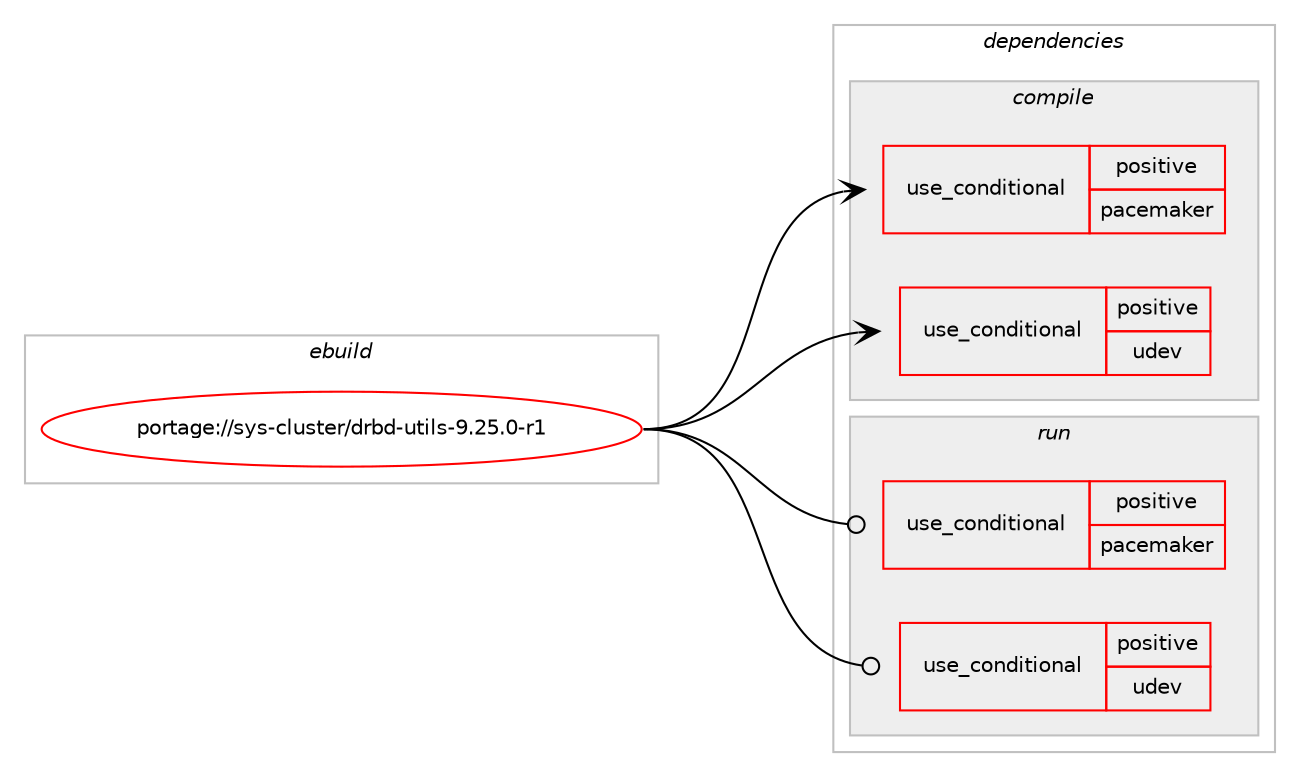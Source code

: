 digraph prolog {

# *************
# Graph options
# *************

newrank=true;
concentrate=true;
compound=true;
graph [rankdir=LR,fontname=Helvetica,fontsize=10,ranksep=1.5];#, ranksep=2.5, nodesep=0.2];
edge  [arrowhead=vee];
node  [fontname=Helvetica,fontsize=10];

# **********
# The ebuild
# **********

subgraph cluster_leftcol {
color=gray;
rank=same;
label=<<i>ebuild</i>>;
id [label="portage://sys-cluster/drbd-utils-9.25.0-r1", color=red, width=4, href="../sys-cluster/drbd-utils-9.25.0-r1.svg"];
}

# ****************
# The dependencies
# ****************

subgraph cluster_midcol {
color=gray;
label=<<i>dependencies</i>>;
subgraph cluster_compile {
fillcolor="#eeeeee";
style=filled;
label=<<i>compile</i>>;
subgraph cond5715 {
dependency7908 [label=<<TABLE BORDER="0" CELLBORDER="1" CELLSPACING="0" CELLPADDING="4"><TR><TD ROWSPAN="3" CELLPADDING="10">use_conditional</TD></TR><TR><TD>positive</TD></TR><TR><TD>pacemaker</TD></TR></TABLE>>, shape=none, color=red];
# *** BEGIN UNKNOWN DEPENDENCY TYPE (TODO) ***
# dependency7908 -> package_dependency(portage://sys-cluster/drbd-utils-9.25.0-r1,install,no,sys-cluster,pacemaker,none,[,,],[],[])
# *** END UNKNOWN DEPENDENCY TYPE (TODO) ***

}
id:e -> dependency7908:w [weight=20,style="solid",arrowhead="vee"];
subgraph cond5716 {
dependency7909 [label=<<TABLE BORDER="0" CELLBORDER="1" CELLSPACING="0" CELLPADDING="4"><TR><TD ROWSPAN="3" CELLPADDING="10">use_conditional</TD></TR><TR><TD>positive</TD></TR><TR><TD>udev</TD></TR></TABLE>>, shape=none, color=red];
# *** BEGIN UNKNOWN DEPENDENCY TYPE (TODO) ***
# dependency7909 -> package_dependency(portage://sys-cluster/drbd-utils-9.25.0-r1,install,no,virtual,udev,none,[,,],[],[])
# *** END UNKNOWN DEPENDENCY TYPE (TODO) ***

}
id:e -> dependency7909:w [weight=20,style="solid",arrowhead="vee"];
}
subgraph cluster_compileandrun {
fillcolor="#eeeeee";
style=filled;
label=<<i>compile and run</i>>;
}
subgraph cluster_run {
fillcolor="#eeeeee";
style=filled;
label=<<i>run</i>>;
subgraph cond5717 {
dependency7910 [label=<<TABLE BORDER="0" CELLBORDER="1" CELLSPACING="0" CELLPADDING="4"><TR><TD ROWSPAN="3" CELLPADDING="10">use_conditional</TD></TR><TR><TD>positive</TD></TR><TR><TD>pacemaker</TD></TR></TABLE>>, shape=none, color=red];
# *** BEGIN UNKNOWN DEPENDENCY TYPE (TODO) ***
# dependency7910 -> package_dependency(portage://sys-cluster/drbd-utils-9.25.0-r1,run,no,sys-cluster,pacemaker,none,[,,],[],[])
# *** END UNKNOWN DEPENDENCY TYPE (TODO) ***

}
id:e -> dependency7910:w [weight=20,style="solid",arrowhead="odot"];
subgraph cond5718 {
dependency7911 [label=<<TABLE BORDER="0" CELLBORDER="1" CELLSPACING="0" CELLPADDING="4"><TR><TD ROWSPAN="3" CELLPADDING="10">use_conditional</TD></TR><TR><TD>positive</TD></TR><TR><TD>udev</TD></TR></TABLE>>, shape=none, color=red];
# *** BEGIN UNKNOWN DEPENDENCY TYPE (TODO) ***
# dependency7911 -> package_dependency(portage://sys-cluster/drbd-utils-9.25.0-r1,run,no,virtual,udev,none,[,,],[],[])
# *** END UNKNOWN DEPENDENCY TYPE (TODO) ***

}
id:e -> dependency7911:w [weight=20,style="solid",arrowhead="odot"];
# *** BEGIN UNKNOWN DEPENDENCY TYPE (TODO) ***
# id -> package_dependency(portage://sys-cluster/drbd-utils-9.25.0-r1,run,no,virtual,tmpfiles,none,[,,],[],[])
# *** END UNKNOWN DEPENDENCY TYPE (TODO) ***

}
}

# **************
# The candidates
# **************

subgraph cluster_choices {
rank=same;
color=gray;
label=<<i>candidates</i>>;

}

}
